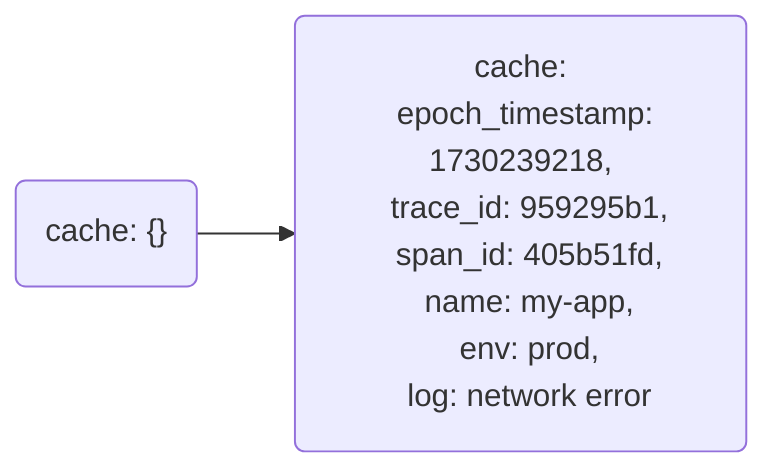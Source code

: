 flowchart LR
    log0("cache: {}")
    log1(cache:
&nbsp;&nbsp;epoch_timestamp: 1730239218,
&nbsp;&nbsp;trace_id: 959295b1,
&nbsp;&nbsp;span_id: 405b51fd,
&nbsp;&nbsp;name: my-app,
&nbsp;&nbsp;env: prod,
&nbsp;&nbsp;log: network error
    )
    log0 --> log1